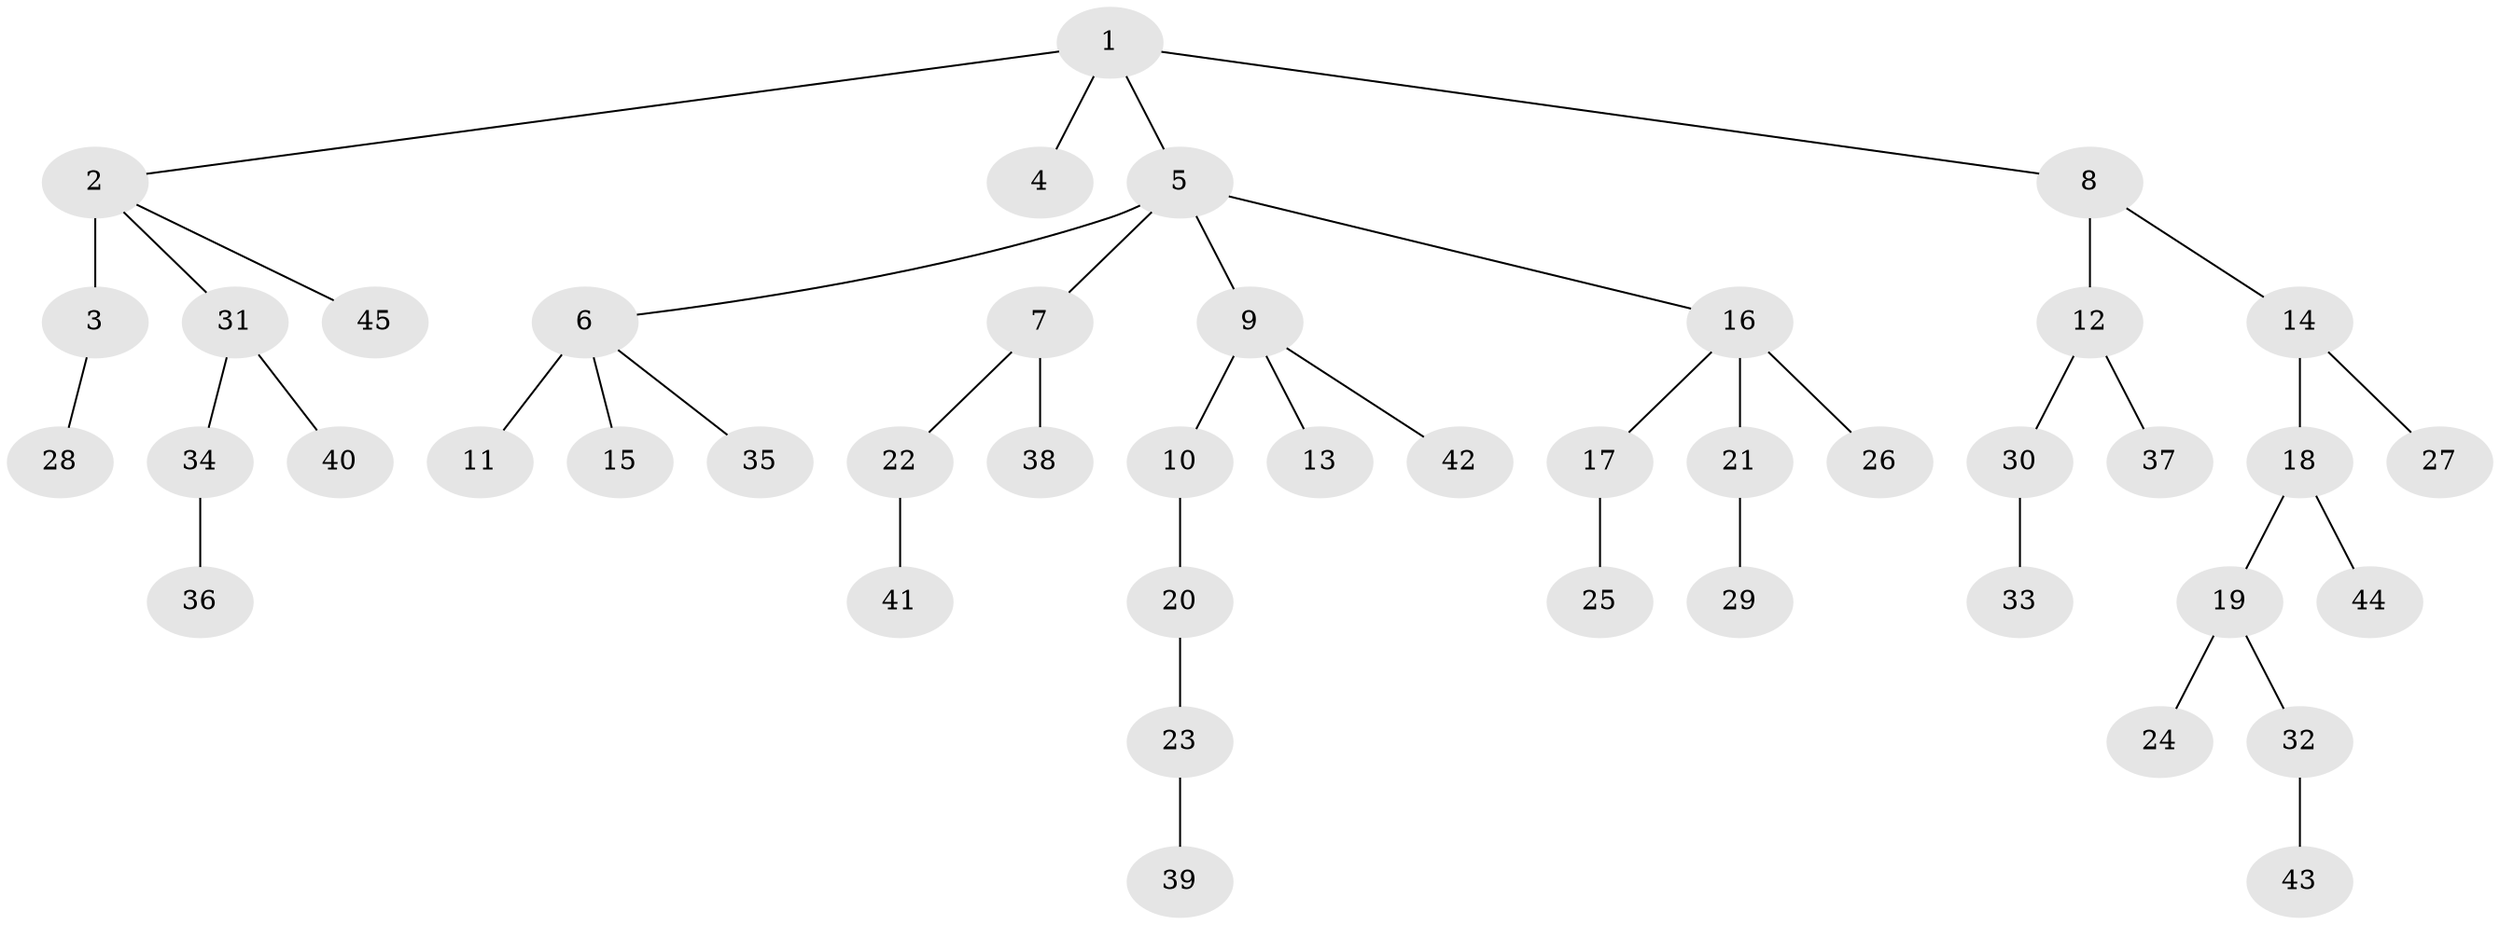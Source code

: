 // original degree distribution, {5: 0.034482758620689655, 4: 0.08045977011494253, 6: 0.034482758620689655, 2: 0.19540229885057472, 7: 0.011494252873563218, 3: 0.08045977011494253, 1: 0.5632183908045977}
// Generated by graph-tools (version 1.1) at 2025/36/03/09/25 02:36:47]
// undirected, 45 vertices, 44 edges
graph export_dot {
graph [start="1"]
  node [color=gray90,style=filled];
  1;
  2;
  3;
  4;
  5;
  6;
  7;
  8;
  9;
  10;
  11;
  12;
  13;
  14;
  15;
  16;
  17;
  18;
  19;
  20;
  21;
  22;
  23;
  24;
  25;
  26;
  27;
  28;
  29;
  30;
  31;
  32;
  33;
  34;
  35;
  36;
  37;
  38;
  39;
  40;
  41;
  42;
  43;
  44;
  45;
  1 -- 2 [weight=1.0];
  1 -- 4 [weight=1.0];
  1 -- 5 [weight=1.0];
  1 -- 8 [weight=1.0];
  2 -- 3 [weight=4.0];
  2 -- 31 [weight=1.0];
  2 -- 45 [weight=1.0];
  3 -- 28 [weight=1.0];
  5 -- 6 [weight=1.0];
  5 -- 7 [weight=1.0];
  5 -- 9 [weight=1.0];
  5 -- 16 [weight=1.0];
  6 -- 11 [weight=3.0];
  6 -- 15 [weight=1.0];
  6 -- 35 [weight=1.0];
  7 -- 22 [weight=1.0];
  7 -- 38 [weight=1.0];
  8 -- 12 [weight=1.0];
  8 -- 14 [weight=1.0];
  9 -- 10 [weight=1.0];
  9 -- 13 [weight=1.0];
  9 -- 42 [weight=1.0];
  10 -- 20 [weight=1.0];
  12 -- 30 [weight=1.0];
  12 -- 37 [weight=1.0];
  14 -- 18 [weight=1.0];
  14 -- 27 [weight=1.0];
  16 -- 17 [weight=1.0];
  16 -- 21 [weight=1.0];
  16 -- 26 [weight=2.0];
  17 -- 25 [weight=1.0];
  18 -- 19 [weight=1.0];
  18 -- 44 [weight=1.0];
  19 -- 24 [weight=1.0];
  19 -- 32 [weight=1.0];
  20 -- 23 [weight=1.0];
  21 -- 29 [weight=1.0];
  22 -- 41 [weight=1.0];
  23 -- 39 [weight=3.0];
  30 -- 33 [weight=1.0];
  31 -- 34 [weight=1.0];
  31 -- 40 [weight=1.0];
  32 -- 43 [weight=1.0];
  34 -- 36 [weight=1.0];
}
